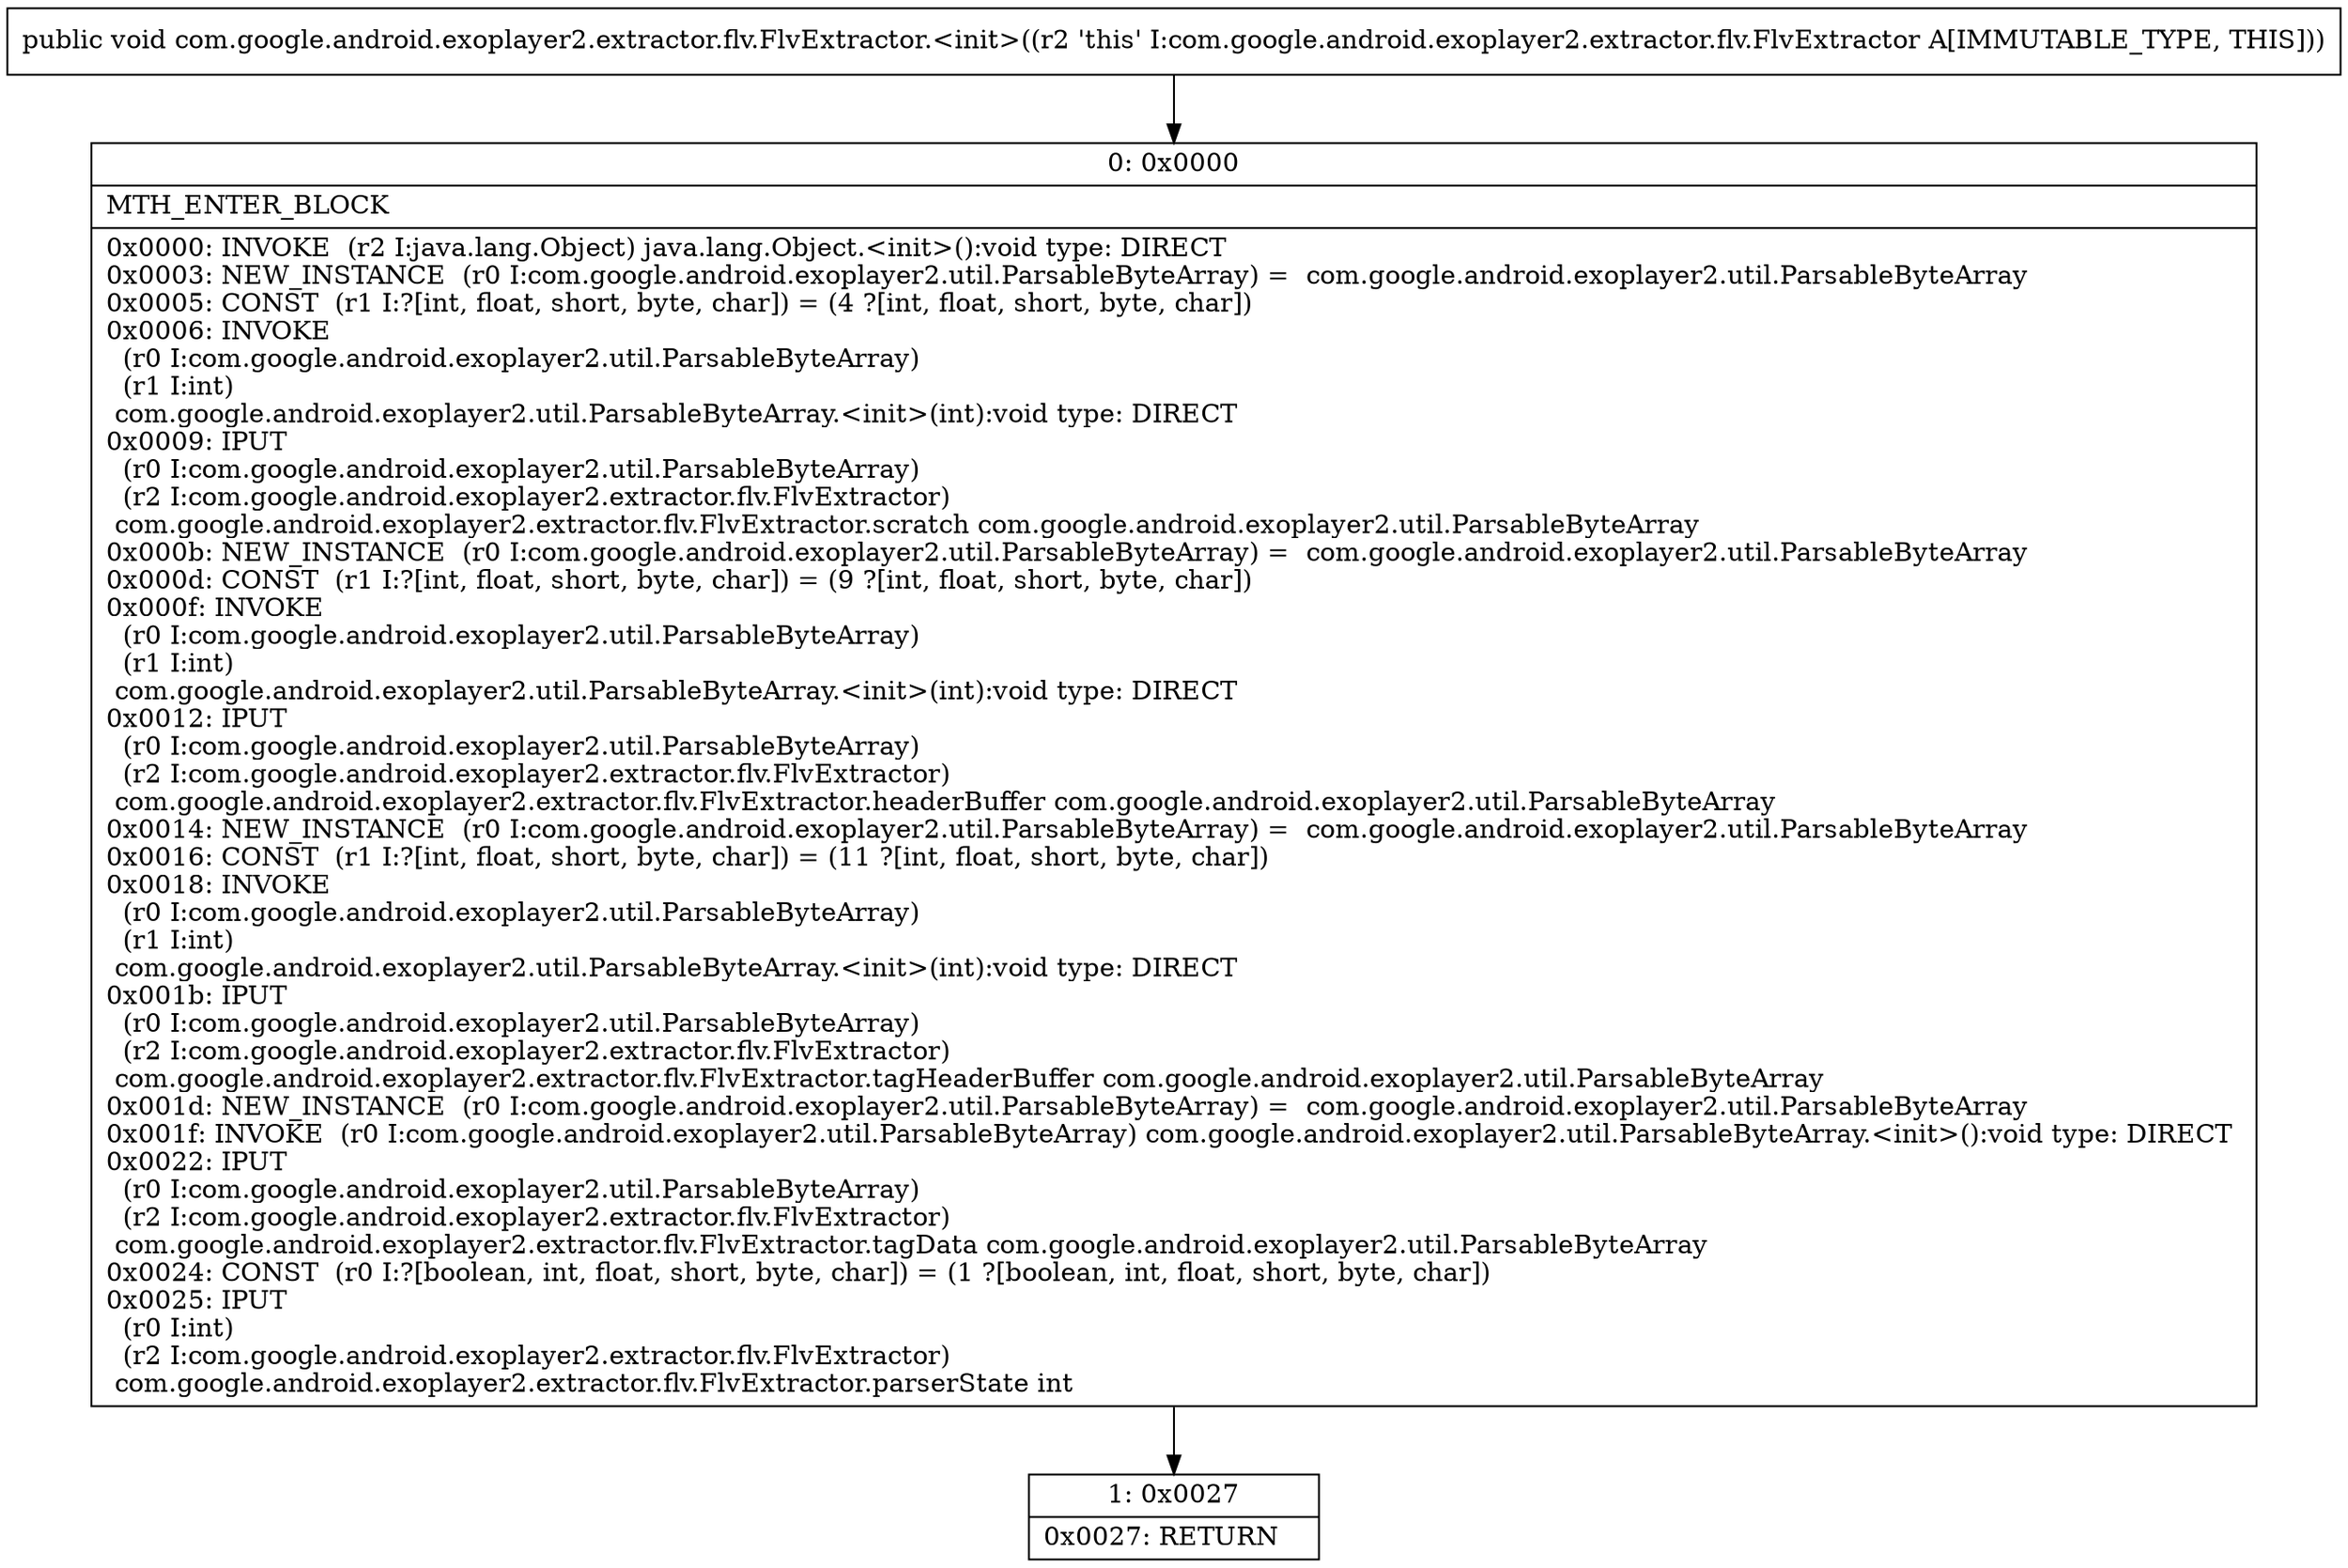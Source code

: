 digraph "CFG forcom.google.android.exoplayer2.extractor.flv.FlvExtractor.\<init\>()V" {
Node_0 [shape=record,label="{0\:\ 0x0000|MTH_ENTER_BLOCK\l|0x0000: INVOKE  (r2 I:java.lang.Object) java.lang.Object.\<init\>():void type: DIRECT \l0x0003: NEW_INSTANCE  (r0 I:com.google.android.exoplayer2.util.ParsableByteArray) =  com.google.android.exoplayer2.util.ParsableByteArray \l0x0005: CONST  (r1 I:?[int, float, short, byte, char]) = (4 ?[int, float, short, byte, char]) \l0x0006: INVOKE  \l  (r0 I:com.google.android.exoplayer2.util.ParsableByteArray)\l  (r1 I:int)\l com.google.android.exoplayer2.util.ParsableByteArray.\<init\>(int):void type: DIRECT \l0x0009: IPUT  \l  (r0 I:com.google.android.exoplayer2.util.ParsableByteArray)\l  (r2 I:com.google.android.exoplayer2.extractor.flv.FlvExtractor)\l com.google.android.exoplayer2.extractor.flv.FlvExtractor.scratch com.google.android.exoplayer2.util.ParsableByteArray \l0x000b: NEW_INSTANCE  (r0 I:com.google.android.exoplayer2.util.ParsableByteArray) =  com.google.android.exoplayer2.util.ParsableByteArray \l0x000d: CONST  (r1 I:?[int, float, short, byte, char]) = (9 ?[int, float, short, byte, char]) \l0x000f: INVOKE  \l  (r0 I:com.google.android.exoplayer2.util.ParsableByteArray)\l  (r1 I:int)\l com.google.android.exoplayer2.util.ParsableByteArray.\<init\>(int):void type: DIRECT \l0x0012: IPUT  \l  (r0 I:com.google.android.exoplayer2.util.ParsableByteArray)\l  (r2 I:com.google.android.exoplayer2.extractor.flv.FlvExtractor)\l com.google.android.exoplayer2.extractor.flv.FlvExtractor.headerBuffer com.google.android.exoplayer2.util.ParsableByteArray \l0x0014: NEW_INSTANCE  (r0 I:com.google.android.exoplayer2.util.ParsableByteArray) =  com.google.android.exoplayer2.util.ParsableByteArray \l0x0016: CONST  (r1 I:?[int, float, short, byte, char]) = (11 ?[int, float, short, byte, char]) \l0x0018: INVOKE  \l  (r0 I:com.google.android.exoplayer2.util.ParsableByteArray)\l  (r1 I:int)\l com.google.android.exoplayer2.util.ParsableByteArray.\<init\>(int):void type: DIRECT \l0x001b: IPUT  \l  (r0 I:com.google.android.exoplayer2.util.ParsableByteArray)\l  (r2 I:com.google.android.exoplayer2.extractor.flv.FlvExtractor)\l com.google.android.exoplayer2.extractor.flv.FlvExtractor.tagHeaderBuffer com.google.android.exoplayer2.util.ParsableByteArray \l0x001d: NEW_INSTANCE  (r0 I:com.google.android.exoplayer2.util.ParsableByteArray) =  com.google.android.exoplayer2.util.ParsableByteArray \l0x001f: INVOKE  (r0 I:com.google.android.exoplayer2.util.ParsableByteArray) com.google.android.exoplayer2.util.ParsableByteArray.\<init\>():void type: DIRECT \l0x0022: IPUT  \l  (r0 I:com.google.android.exoplayer2.util.ParsableByteArray)\l  (r2 I:com.google.android.exoplayer2.extractor.flv.FlvExtractor)\l com.google.android.exoplayer2.extractor.flv.FlvExtractor.tagData com.google.android.exoplayer2.util.ParsableByteArray \l0x0024: CONST  (r0 I:?[boolean, int, float, short, byte, char]) = (1 ?[boolean, int, float, short, byte, char]) \l0x0025: IPUT  \l  (r0 I:int)\l  (r2 I:com.google.android.exoplayer2.extractor.flv.FlvExtractor)\l com.google.android.exoplayer2.extractor.flv.FlvExtractor.parserState int \l}"];
Node_1 [shape=record,label="{1\:\ 0x0027|0x0027: RETURN   \l}"];
MethodNode[shape=record,label="{public void com.google.android.exoplayer2.extractor.flv.FlvExtractor.\<init\>((r2 'this' I:com.google.android.exoplayer2.extractor.flv.FlvExtractor A[IMMUTABLE_TYPE, THIS])) }"];
MethodNode -> Node_0;
Node_0 -> Node_1;
}

